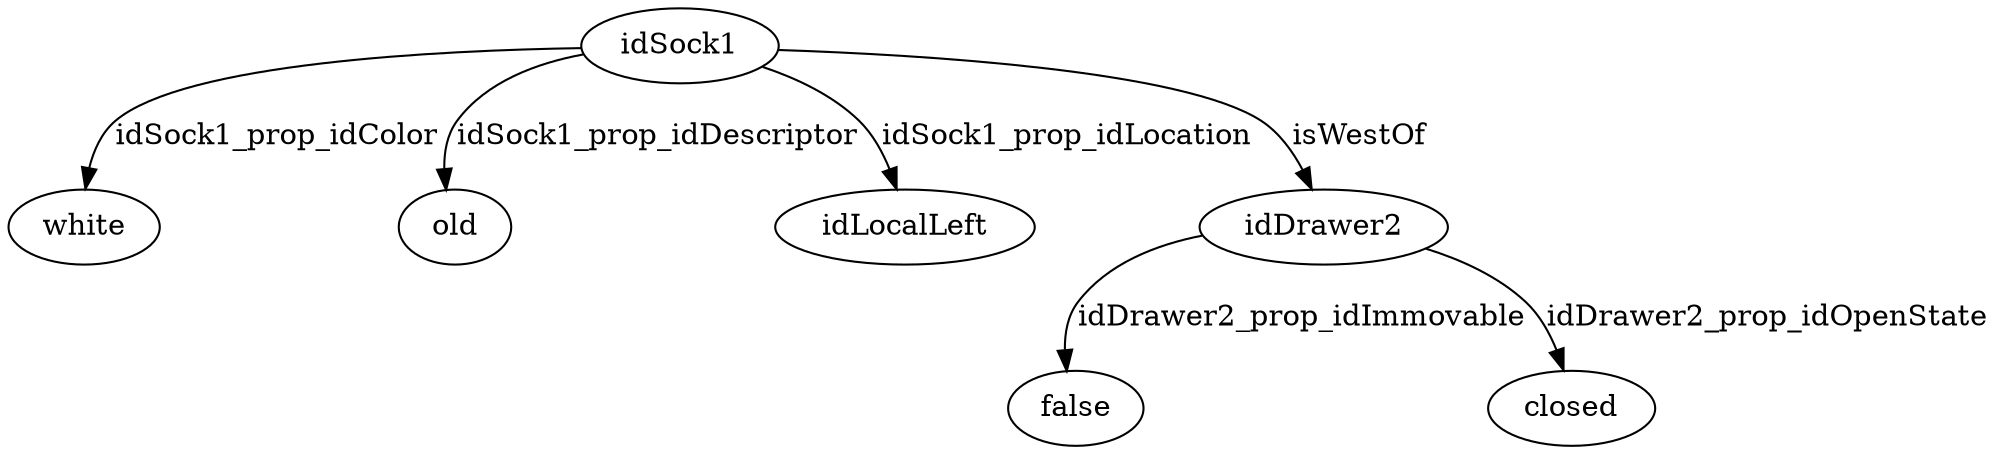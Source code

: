 strict digraph  {
idSock1 [node_type=entity_node, root=root];
white;
old;
idLocalLeft;
idDrawer2;
false;
closed;
idSock1 -> white  [edge_type=property, label=idSock1_prop_idColor];
idSock1 -> old  [edge_type=property, label=idSock1_prop_idDescriptor];
idSock1 -> idLocalLeft  [edge_type=property, label=idSock1_prop_idLocation];
idSock1 -> idDrawer2  [edge_type=relationship, label=isWestOf];
idDrawer2 -> false  [edge_type=property, label=idDrawer2_prop_idImmovable];
idDrawer2 -> closed  [edge_type=property, label=idDrawer2_prop_idOpenState];
}
